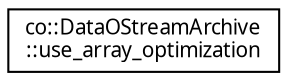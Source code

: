 digraph "Graphical Class Hierarchy"
{
  edge [fontname="Sans",fontsize="10",labelfontname="Sans",labelfontsize="10"];
  node [fontname="Sans",fontsize="10",shape=record];
  rankdir="LR";
  Node1 [label="co::DataOStreamArchive\l::use_array_optimization",height=0.2,width=0.4,color="black", fillcolor="white", style="filled",URL="$structco_1_1DataOStreamArchive_1_1use__array__optimization.html"];
}
